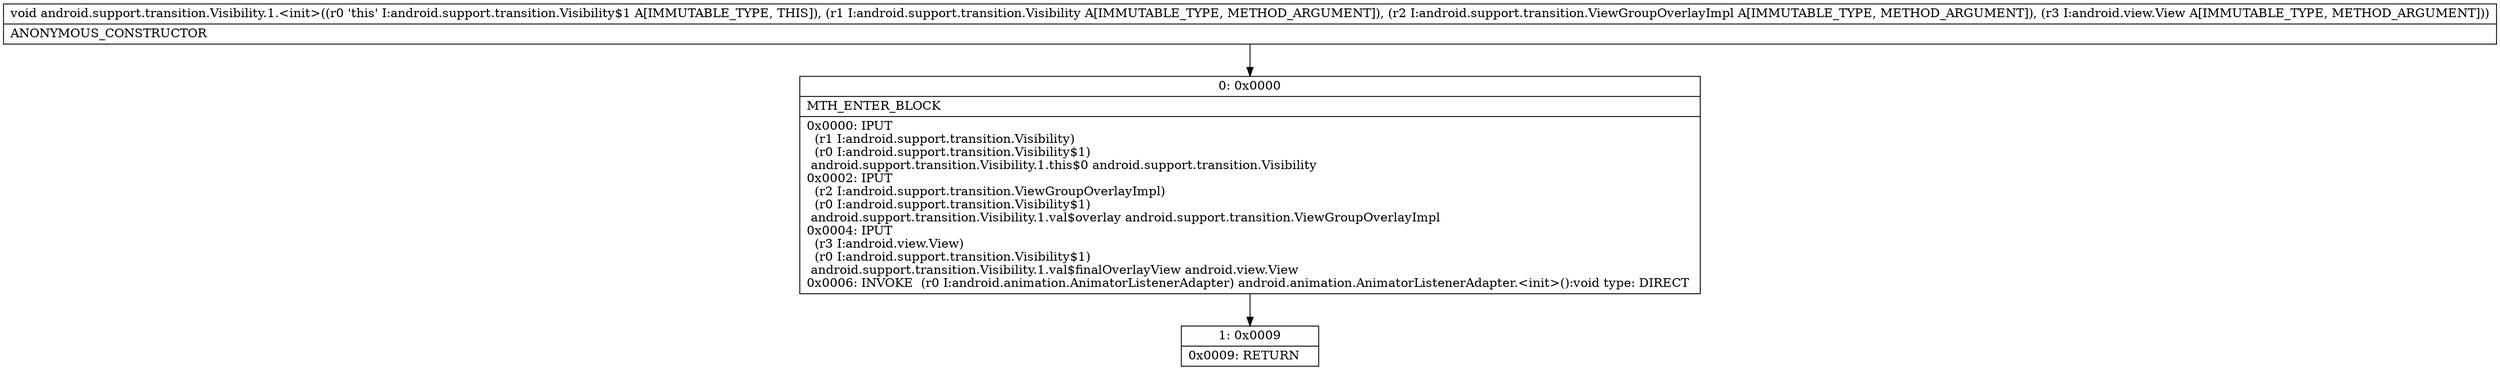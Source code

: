 digraph "CFG forandroid.support.transition.Visibility.1.\<init\>(Landroid\/support\/transition\/Visibility;Landroid\/support\/transition\/ViewGroupOverlayImpl;Landroid\/view\/View;)V" {
Node_0 [shape=record,label="{0\:\ 0x0000|MTH_ENTER_BLOCK\l|0x0000: IPUT  \l  (r1 I:android.support.transition.Visibility)\l  (r0 I:android.support.transition.Visibility$1)\l android.support.transition.Visibility.1.this$0 android.support.transition.Visibility \l0x0002: IPUT  \l  (r2 I:android.support.transition.ViewGroupOverlayImpl)\l  (r0 I:android.support.transition.Visibility$1)\l android.support.transition.Visibility.1.val$overlay android.support.transition.ViewGroupOverlayImpl \l0x0004: IPUT  \l  (r3 I:android.view.View)\l  (r0 I:android.support.transition.Visibility$1)\l android.support.transition.Visibility.1.val$finalOverlayView android.view.View \l0x0006: INVOKE  (r0 I:android.animation.AnimatorListenerAdapter) android.animation.AnimatorListenerAdapter.\<init\>():void type: DIRECT \l}"];
Node_1 [shape=record,label="{1\:\ 0x0009|0x0009: RETURN   \l}"];
MethodNode[shape=record,label="{void android.support.transition.Visibility.1.\<init\>((r0 'this' I:android.support.transition.Visibility$1 A[IMMUTABLE_TYPE, THIS]), (r1 I:android.support.transition.Visibility A[IMMUTABLE_TYPE, METHOD_ARGUMENT]), (r2 I:android.support.transition.ViewGroupOverlayImpl A[IMMUTABLE_TYPE, METHOD_ARGUMENT]), (r3 I:android.view.View A[IMMUTABLE_TYPE, METHOD_ARGUMENT]))  | ANONYMOUS_CONSTRUCTOR\l}"];
MethodNode -> Node_0;
Node_0 -> Node_1;
}

